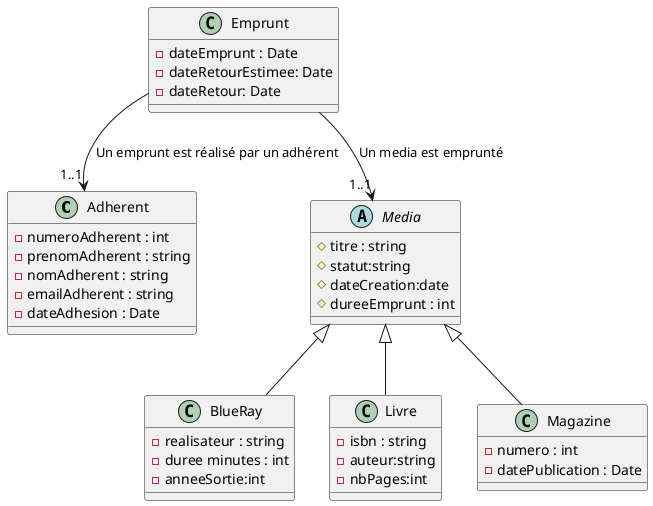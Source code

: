 @startuml
'https://plantuml.com/sequence-diagram
Class Adherent{
    -numeroAdherent : int
    -prenomAdherent : string
    -nomAdherent : string
    -emailAdherent : string
    -dateAdhesion : Date

}
Abstract Class Media{
    #titre : string
    #statut:string
    #dateCreation:date
    #dureeEmprunt : int
}
Class BlueRay{
    -realisateur : string
    -duree minutes : int
    -anneeSortie:int

}

Class Livre{
    -isbn : string
    -auteur:string
    -nbPages:int




}

Class Magazine{
    -numero : int
    -datePublication : Date

}

Class Emprunt{
    -dateEmprunt : Date
    -dateRetourEstimee: Date
    -dateRetour: Date

}
Media <|-- Livre
Media <|-- BlueRay
Media <|-- Magazine

Emprunt  --> "1..1" Media : Un media est emprunté
Emprunt --> "1..1" Adherent : Un emprunt est réalisé par un adhérent


@enduml